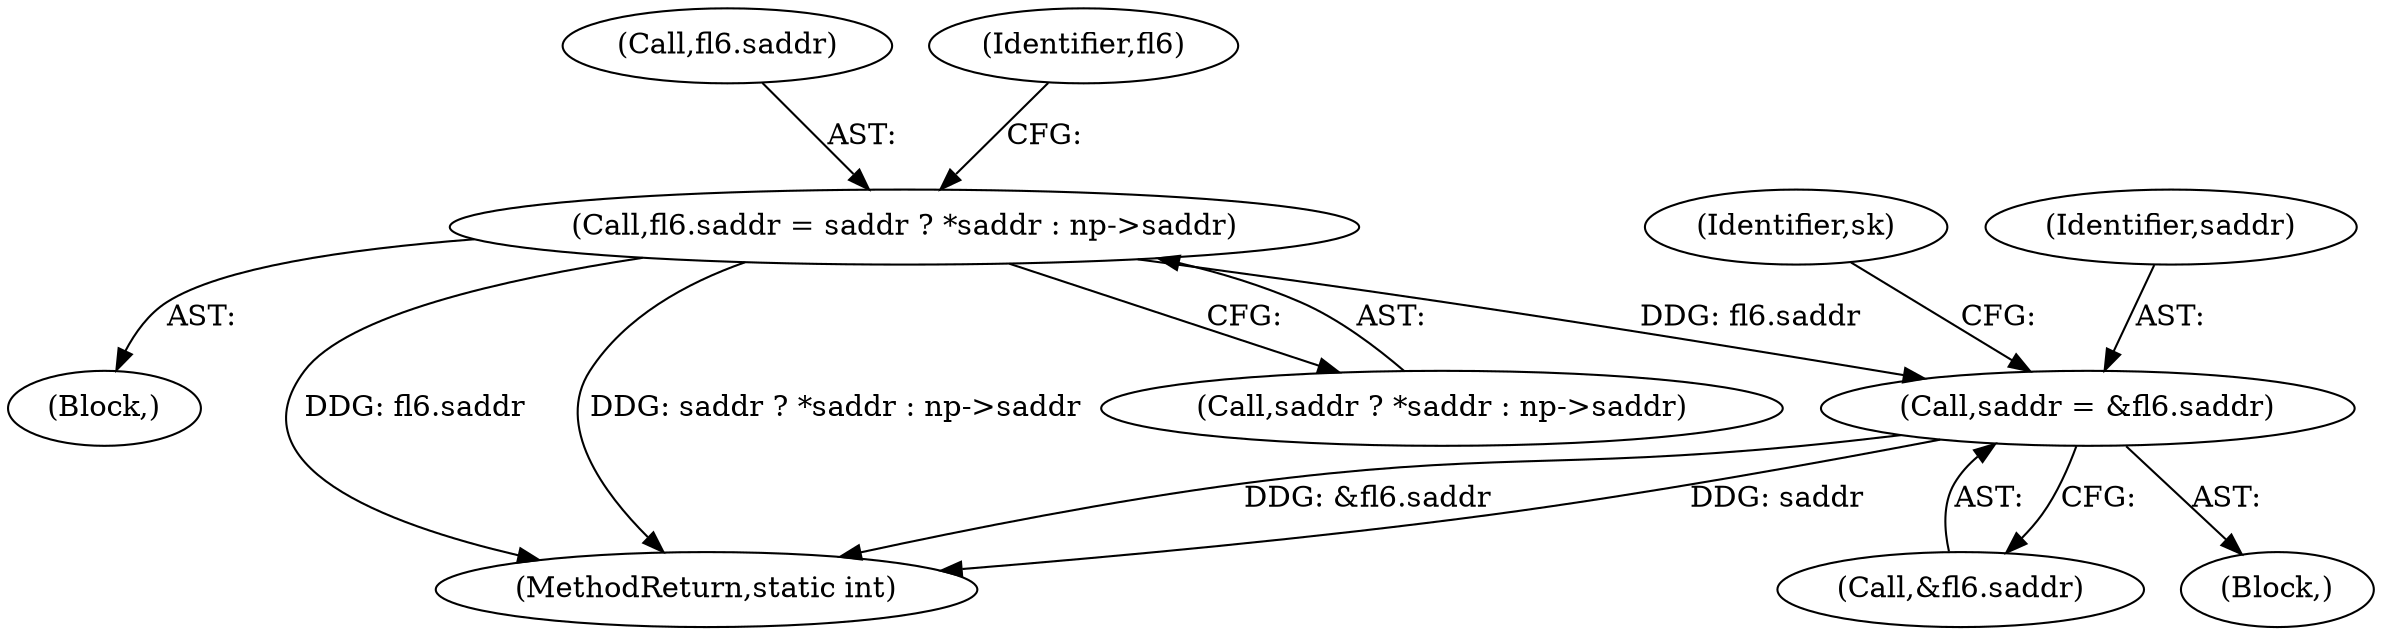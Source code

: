 digraph "0_linux_45f6fad84cc305103b28d73482b344d7f5b76f39_15@pointer" {
"1000541" [label="(Call,saddr = &fl6.saddr)"];
"1000467" [label="(Call,fl6.saddr = saddr ? *saddr : np->saddr)"];
"1000540" [label="(Block,)"];
"1000541" [label="(Call,saddr = &fl6.saddr)"];
"1000467" [label="(Call,fl6.saddr = saddr ? *saddr : np->saddr)"];
"1000549" [label="(Identifier,sk)"];
"1000471" [label="(Call,saddr ? *saddr : np->saddr)"];
"1000468" [label="(Call,fl6.saddr)"];
"1000109" [label="(Block,)"];
"1000543" [label="(Call,&fl6.saddr)"];
"1000480" [label="(Identifier,fl6)"];
"1000542" [label="(Identifier,saddr)"];
"1000716" [label="(MethodReturn,static int)"];
"1000541" -> "1000540"  [label="AST: "];
"1000541" -> "1000543"  [label="CFG: "];
"1000542" -> "1000541"  [label="AST: "];
"1000543" -> "1000541"  [label="AST: "];
"1000549" -> "1000541"  [label="CFG: "];
"1000541" -> "1000716"  [label="DDG: &fl6.saddr"];
"1000541" -> "1000716"  [label="DDG: saddr"];
"1000467" -> "1000541"  [label="DDG: fl6.saddr"];
"1000467" -> "1000109"  [label="AST: "];
"1000467" -> "1000471"  [label="CFG: "];
"1000468" -> "1000467"  [label="AST: "];
"1000471" -> "1000467"  [label="AST: "];
"1000480" -> "1000467"  [label="CFG: "];
"1000467" -> "1000716"  [label="DDG: fl6.saddr"];
"1000467" -> "1000716"  [label="DDG: saddr ? *saddr : np->saddr"];
}
